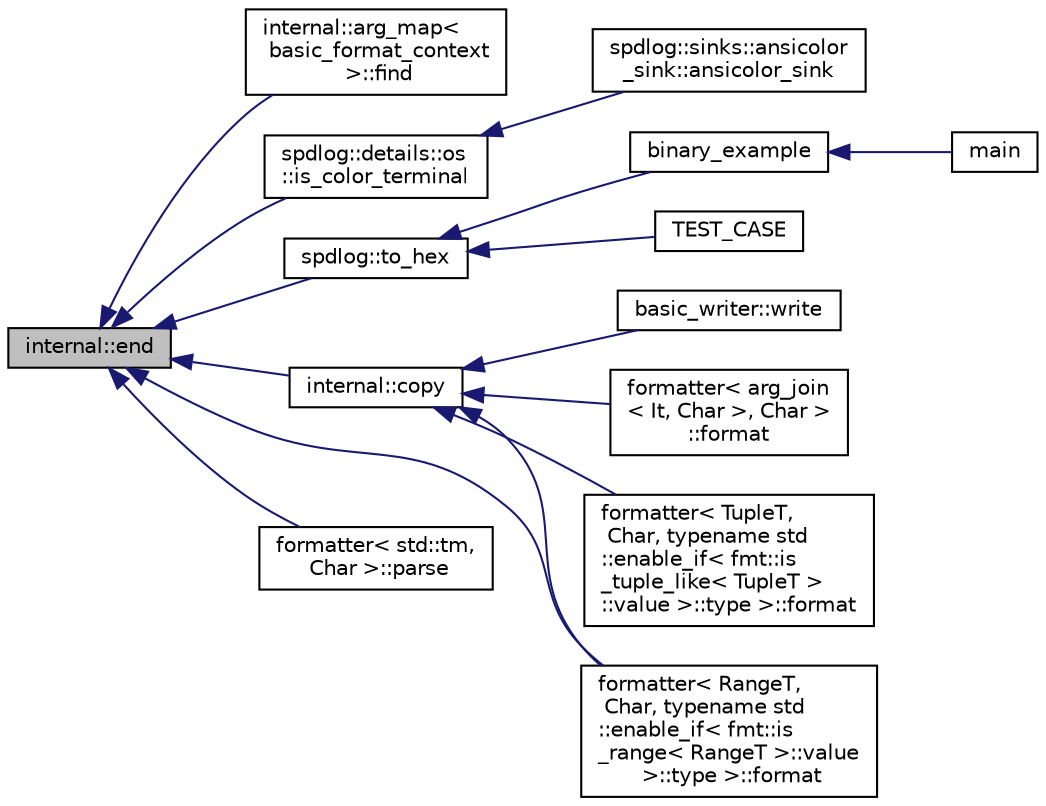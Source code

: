 digraph "internal::end"
{
  edge [fontname="Helvetica",fontsize="10",labelfontname="Helvetica",labelfontsize="10"];
  node [fontname="Helvetica",fontsize="10",shape=record];
  rankdir="LR";
  Node1 [label="internal::end",height=0.2,width=0.4,color="black", fillcolor="grey75", style="filled" fontcolor="black"];
  Node1 -> Node2 [dir="back",color="midnightblue",fontsize="10",style="solid",fontname="Helvetica"];
  Node2 [label="internal::arg_map\<\l basic_format_context\l \>::find",height=0.2,width=0.4,color="black", fillcolor="white", style="filled",URL="$classinternal_1_1arg__map.html#ae107c3d1f3c0e79648468b9e386ef594"];
  Node1 -> Node3 [dir="back",color="midnightblue",fontsize="10",style="solid",fontname="Helvetica"];
  Node3 [label="spdlog::details::os\l::is_color_terminal",height=0.2,width=0.4,color="black", fillcolor="white", style="filled",URL="$namespacespdlog_1_1details_1_1os.html#a41c3f67d2cbabfcb20e89d0524e5097f"];
  Node3 -> Node4 [dir="back",color="midnightblue",fontsize="10",style="solid",fontname="Helvetica"];
  Node4 [label="spdlog::sinks::ansicolor\l_sink::ansicolor_sink",height=0.2,width=0.4,color="black", fillcolor="white", style="filled",URL="$classspdlog_1_1sinks_1_1ansicolor__sink.html#aed8c41cc6f792b27bc37d2f46536268d"];
  Node1 -> Node5 [dir="back",color="midnightblue",fontsize="10",style="solid",fontname="Helvetica"];
  Node5 [label="spdlog::to_hex",height=0.2,width=0.4,color="black", fillcolor="white", style="filled",URL="$namespacespdlog.html#acd3f4323bb627945b4cecbbbc62770ef"];
  Node5 -> Node6 [dir="back",color="midnightblue",fontsize="10",style="solid",fontname="Helvetica"];
  Node6 [label="binary_example",height=0.2,width=0.4,color="black", fillcolor="white", style="filled",URL="$example_8cpp.html#a2e05f77fb3f2674bac54750230c694dd"];
  Node6 -> Node7 [dir="back",color="midnightblue",fontsize="10",style="solid",fontname="Helvetica"];
  Node7 [label="main",height=0.2,width=0.4,color="black", fillcolor="white", style="filled",URL="$example_8cpp.html#a81ce304348a420752ee080480d2b3095"];
  Node5 -> Node8 [dir="back",color="midnightblue",fontsize="10",style="solid",fontname="Helvetica"];
  Node8 [label="TEST_CASE",height=0.2,width=0.4,color="black", fillcolor="white", style="filled",URL="$test__misc_8cpp.html#a88c72fdbbde0603818426589728b16cd"];
  Node1 -> Node9 [dir="back",color="midnightblue",fontsize="10",style="solid",fontname="Helvetica"];
  Node9 [label="internal::copy",height=0.2,width=0.4,color="black", fillcolor="white", style="filled",URL="$namespaceinternal.html#a03b2086b2426ff3ecfce2d6fd22b66dc"];
  Node9 -> Node10 [dir="back",color="midnightblue",fontsize="10",style="solid",fontname="Helvetica"];
  Node10 [label="basic_writer::write",height=0.2,width=0.4,color="black", fillcolor="white", style="filled",URL="$classbasic__writer.html#a9145dbe901036b8f1a35587faac5e74e"];
  Node9 -> Node11 [dir="back",color="midnightblue",fontsize="10",style="solid",fontname="Helvetica"];
  Node11 [label="formatter\< arg_join\l\< It, Char \>, Char \>\l::format",height=0.2,width=0.4,color="black", fillcolor="white", style="filled",URL="$structformatter_3_01arg__join_3_01_it_00_01_char_01_4_00_01_char_01_4.html#ae0c4a217ef67f0a573d1c4fd9bfe0472"];
  Node9 -> Node12 [dir="back",color="midnightblue",fontsize="10",style="solid",fontname="Helvetica"];
  Node12 [label="formatter\< TupleT,\l Char, typename std\l::enable_if\< fmt::is\l_tuple_like\< TupleT \>\l::value \>::type \>::format",height=0.2,width=0.4,color="black", fillcolor="white", style="filled",URL="$structformatter_3_01_tuple_t_00_01_char_00_01typename_01std_1_1enable__if_3_01fmt_1_1is__tuple__a8a88f793f5f612c28a21643fc88182d.html#a7d5dc29d45fc8f500059ce69020b2ea6"];
  Node9 -> Node13 [dir="back",color="midnightblue",fontsize="10",style="solid",fontname="Helvetica"];
  Node13 [label="formatter\< RangeT,\l Char, typename std\l::enable_if\< fmt::is\l_range\< RangeT \>::value\l \>::type \>::format",height=0.2,width=0.4,color="black", fillcolor="white", style="filled",URL="$structformatter_3_01_range_t_00_01_char_00_01typename_01std_1_1enable__if_3_01fmt_1_1is__range_338ef07b6d6c7537efaa2c888f2ea4c8d.html#a3fa03f9297c176ec30214531355f9ff3"];
  Node1 -> Node13 [dir="back",color="midnightblue",fontsize="10",style="solid",fontname="Helvetica"];
  Node1 -> Node14 [dir="back",color="midnightblue",fontsize="10",style="solid",fontname="Helvetica"];
  Node14 [label="formatter\< std::tm,\l Char \>::parse",height=0.2,width=0.4,color="black", fillcolor="white", style="filled",URL="$structformatter_3_01std_1_1tm_00_01_char_01_4.html#a48e18c3d8fc0bf234d6981a60828f5ca"];
}
